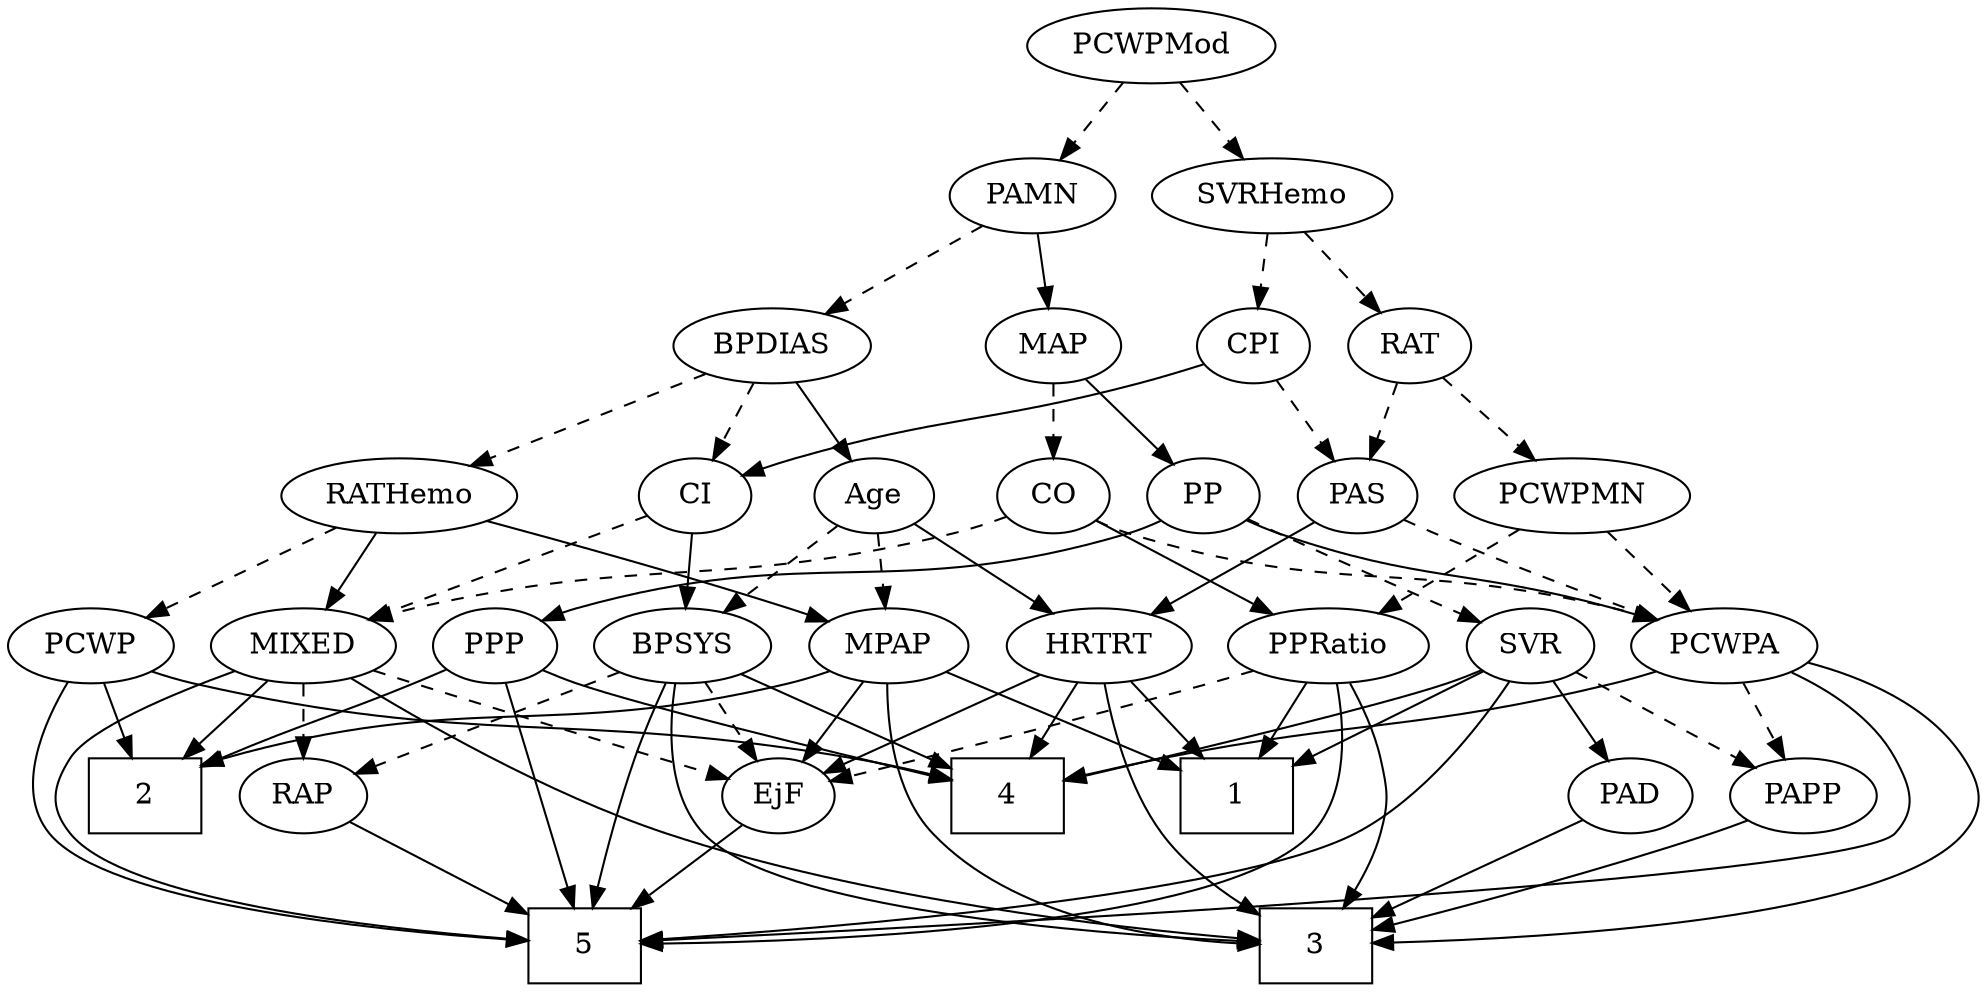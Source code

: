strict digraph {
	graph [bb="0,0,921.29,468"];
	node [label="\N"];
	1	[height=0.5,
		pos="572.51,90",
		shape=box,
		width=0.75];
	2	[height=0.5,
		pos="54.508,90",
		shape=box,
		width=0.75];
	3	[height=0.5,
		pos="610.51,18",
		shape=box,
		width=0.75];
	4	[height=0.5,
		pos="462.51,90",
		shape=box,
		width=0.75];
	5	[height=0.5,
		pos="314.51,18",
		shape=box,
		width=0.75];
	Age	[height=0.5,
		pos="403.51,234",
		width=0.75];
	MPAP	[height=0.5,
		pos="296.51,162",
		width=0.97491];
	Age -> MPAP	[pos="e,317.5,176.73 384.87,220.81 368.64,210.19 344.83,194.61 326.01,182.3",
		style=dashed];
	BPSYS	[height=0.5,
		pos="387.51,162",
		width=1.0471];
	Age -> BPSYS	[pos="e,391.46,180.28 399.63,216.05 397.85,208.26 395.7,198.82 393.7,190.08",
		style=dashed];
	HRTRT	[height=0.5,
		pos="482.51,162",
		width=1.1013];
	Age -> HRTRT	[pos="e,465.29,178.26 419.12,219.17 430.14,209.4 445.14,196.11 457.78,184.91",
		style=solid];
	EjF	[height=0.5,
		pos="314.51,90",
		width=0.75];
	EjF -> 5	[pos="e,314.51,36.104 314.51,71.697 314.51,63.983 314.51,54.712 314.51,46.112",
		style=solid];
	RAP	[height=0.5,
		pos="127.51,90",
		width=0.77632];
	RAP -> 5	[pos="e,287.41,28.591 150.56,79.505 156.7,77.021 163.34,74.374 169.51,72 206.25,57.854 248.57,42.492 277.97,31.966",
		style=solid];
	MIXED	[height=0.5,
		pos="131.51,162",
		width=1.1193];
	MIXED -> 2	[pos="e,73.439,108.21 114.42,145.46 104.65,136.58 92.184,125.25 81.156,115.23",
		style=solid];
	MIXED -> 3	[pos="e,583.18,19.292 149.31,145.56 173.89,125.17 220.41,89.768 266.51,72 372.53,31.139 508.39,21.71 573.06,19.583",
		style=solid];
	MIXED -> 5	[pos="e,287.06,19.617 102.64,149.36 70.809,136.23 23.403,115.7 18.508,108 9.9258,94.496 8.2392,84.27 18.508,72 51.08,33.077 204.93,22.705 \
277.04,19.968",
		style=solid];
	MIXED -> EjF	[pos="e,291.66,99.739 161.32,149.6 194.5,136.9 247.95,116.46 282.14,103.38",
		style=dashed];
	MIXED -> RAP	[pos="e,128.48,108.1 130.52,143.7 130.08,135.98 129.55,126.71 129.06,118.11",
		style=dashed];
	MPAP -> 1	[pos="e,545.45,97.229 323.28,149.95 328.92,147.82 334.87,145.72 340.51,144 409.39,122.97 428.3,124.06 498.51,108 510.53,105.25 523.66,\
102.24 535.47,99.523",
		style=solid];
	MPAP -> 2	[pos="e,81.763,104.64 269.74,149.92 264.1,147.8 258.15,145.71 252.51,144 184.94,123.57 162.23,131.16 91.579,107.96",
		style=solid];
	MPAP -> 3	[pos="e,583.51,19.025 285.89,144.52 274.76,124.95 261.12,92.389 278.51,72 316.04,27.997 494.43,20.361 573.09,19.156",
		style=solid];
	MPAP -> EjF	[pos="e,310.19,107.79 300.86,144.05 302.9,136.14 305.37,126.54 307.64,117.69",
		style=solid];
	BPSYS -> 3	[pos="e,583.39,19.818 390.45,144.01 394.81,123.94 404.93,90.891 426.51,72 467.92,35.74 532.74,24.213 573.36,20.594",
		style=solid];
	BPSYS -> 4	[pos="e,444.07,108.21 404.15,145.46 413.67,136.58 425.81,125.25 436.55,115.23",
		style=solid];
	BPSYS -> 5	[pos="e,327.43,36.105 381.66,144.13 375.07,125.88 363.55,96.145 350.51,72 345.48,62.703 339.23,53.007 333.35,44.489",
		style=solid];
	BPSYS -> EjF	[pos="e,329.67,105.54 371.31,145.46 361.2,135.78 348.06,123.17 336.96,112.53",
		style=dashed];
	BPSYS -> RAP	[pos="e,153.65,96.59 358.83,150.1 352.82,147.96 346.48,145.82 340.51,144 279.04,125.29 206.15,108.24 163.54,98.773",
		style=dashed];
	PAD	[height=0.5,
		pos="760.51,90",
		width=0.79437];
	PAD -> 3	[pos="e,637.7,31.689 738.05,78.52 713.97,67.281 675.35,49.262 646.92,35.991",
		style=solid];
	CO	[height=0.5,
		pos="497.51,234",
		width=0.75];
	CO -> MIXED	[pos="e,161.03,174.28 473.72,225.17 463.31,221.97 450.9,218.45 439.51,216 325.88,191.59 293.5,207.18 180.51,180 177.31,179.23 174.03,178.34 \
170.76,177.37",
		style=dashed];
	PCWPA	[height=0.5,
		pos="753.51,162",
		width=1.1555];
	CO -> PCWPA	[pos="e,722.39,173.99 518.11,222.27 523.06,219.98 528.4,217.72 533.51,216 606.27,191.44 628.41,200.17 702.51,180 705.85,179.09 709.3,178.09 \
712.75,177.04",
		style=dashed];
	PPRatio	[height=0.5,
		pos="579.51,162",
		width=1.1013];
	CO -> PPRatio	[pos="e,561.63,178.26 513.71,219.17 525.15,209.4 540.72,196.11 553.84,184.91",
		style=solid];
	PAS	[height=0.5,
		pos="641.51,234",
		width=0.75];
	PAS -> PCWPA	[pos="e,730.54,177.36 660.51,221.13 677.28,210.64 702.08,195.14 721.85,182.78",
		style=dashed];
	PAS -> HRTRT	[pos="e,510.96,174.93 620.24,222.81 615.41,220.54 610.3,218.16 605.51,216 577.07,203.16 544.65,189.22 520.24,178.86",
		style=solid];
	PAMN	[height=0.5,
		pos="490.51,378",
		width=1.011];
	BPDIAS	[height=0.5,
		pos="380.51,306",
		width=1.1735];
	PAMN -> BPDIAS	[pos="e,403.06,321.35 469.04,363.34 452.7,352.94 429.99,338.49 411.66,326.82",
		style=dashed];
	MAP	[height=0.5,
		pos="497.51,306",
		width=0.84854];
	PAMN -> MAP	[pos="e,495.8,324.1 492.24,359.7 493.01,351.98 493.94,342.71 494.8,334.11",
		style=solid];
	RATHemo	[height=0.5,
		pos="192.51,234",
		width=1.3721];
	RATHemo -> MIXED	[pos="e,145.44,178.99 178.05,216.41 170.34,207.57 160.73,196.53 152.24,186.79",
		style=solid];
	RATHemo -> MPAP	[pos="e,276.1,176.74 215.07,217.81 230.4,207.5 250.81,193.76 267.36,182.62",
		style=solid];
	PCWP	[height=0.5,
		pos="38.508,162",
		width=0.97491];
	RATHemo -> PCWP	[pos="e,64.024,174.6 162.81,219.5 137.28,207.9 100.42,191.14 73.466,178.89",
		style=dashed];
	CPI	[height=0.5,
		pos="587.51,306",
		width=0.75];
	CPI -> PAS	[pos="e,629.56,250.49 599.49,289.46 606.48,280.4 615.44,268.79 623.29,258.61",
		style=dashed];
	CI	[height=0.5,
		pos="331.51,234",
		width=0.75];
	CPI -> CI	[pos="e,352.11,245.73 564.28,296.46 555.91,293.56 546.35,290.43 537.51,288 463.04,267.53 440.7,276.66 367.51,252 365.59,251.35 363.64,\
250.63 361.7,249.87",
		style=solid];
	RAT	[height=0.5,
		pos="659.51,306",
		width=0.75827];
	RAT -> PAS	[pos="e,645.82,251.79 655.15,288.05 653.12,280.14 650.65,270.54 648.37,261.69",
		style=dashed];
	PCWPMN	[height=0.5,
		pos="736.51,234",
		width=1.3902];
	RAT -> PCWPMN	[pos="e,718.79,251.1 675.09,290.83 685.47,281.4 699.35,268.78 711.29,257.93",
		style=dashed];
	SVR	[height=0.5,
		pos="665.51,162",
		width=0.77632];
	SVR -> 1	[pos="e,595.2,108.08 648.01,147.83 635.52,138.43 618.38,125.53 603.59,114.39",
		style=solid];
	SVR -> 4	[pos="e,489.6,98.547 643.78,150.49 638.81,148.23 633.52,145.94 628.51,144 584.92,127.1 533.48,111.29 499.54,101.42",
		style=solid];
	SVR -> 5	[pos="e,341.82,20.41 662.78,143.94 658.57,123.48 648.42,89.729 625.51,72 583.29,39.332 425.07,25.685 351.97,21.033",
		style=solid];
	SVR -> PAD	[pos="e,742.72,104.11 683.38,147.83 697.84,137.18 718.41,122.02 734.66,110.04",
		style=solid];
	PAPP	[height=0.5,
		pos="838.51,90",
		width=0.88464];
	SVR -> PAPP	[pos="e,814.04,101.6 687.31,150.67 692.27,148.4 697.55,146.07 702.51,144 744.57,126.48 756.2,124.92 798.51,108 800.56,107.18 802.66,106.33 \
804.78,105.46",
		style=dashed];
	PCWPMod	[height=0.5,
		pos="542.51,450",
		width=1.4443];
	PCWPMod -> PAMN	[pos="e,502.74,395.47 530.18,432.41 523.84,423.87 515.97,413.28 508.92,403.79",
		style=dashed];
	SVRHemo	[height=0.5,
		pos="594.51,378",
		width=1.3902];
	PCWPMod -> SVRHemo	[pos="e,582.27,395.47 554.83,432.41 561.18,423.87 569.04,413.28 576.09,403.79",
		style=dashed];
	PCWPA -> 3	[pos="e,637.51,19.497 791.63,154.69 849.81,143.48 950.25,116.94 912.51,72 879.06,32.175 720.74,22.268 647.65,19.809",
		style=solid];
	PCWPA -> 4	[pos="e,489.55,97.297 722.38,150.03 715.86,147.9 708.99,145.78 702.51,144 629.7,124.03 610.19,124.45 536.51,108 524.47,105.31 511.34,102.32 \
499.53,99.599",
		style=solid];
	PCWPA -> 5	[pos="e,341.65,21.05 792.99,155.98 822.31,149.95 860.4,136.76 879.51,108 888.36,94.672 890.28,83.83 879.51,72 870.57,62.19 476.42,31.347 \
351.84,21.827",
		style=solid];
	PCWPA -> PAPP	[pos="e,821.26,105.21 771.95,145.81 784.08,135.82 800.11,122.62 813.4,111.68",
		style=dashed];
	PCWPMN -> PCWPA	[pos="e,749.31,180.28 740.62,216.05 742.52,208.26 744.81,198.82 746.93,190.08",
		style=dashed];
	PCWPMN -> PPRatio	[pos="e,606.8,175.17 706.24,219.5 680.49,208.02 643.44,191.51 616.05,179.29",
		style=dashed];
	SVRHemo -> CPI	[pos="e,589.22,324.1 592.78,359.7 592.01,351.98 591.08,342.71 590.22,334.11",
		style=dashed];
	SVRHemo -> RAT	[pos="e,645.84,321.72 609.58,360.76 618.31,351.37 629.42,339.41 638.94,329.15",
		style=dashed];
	BPDIAS -> Age	[pos="e,397.99,251.79 386.08,288.05 388.7,280.06 391.9,270.33 394.83,261.4",
		style=solid];
	BPDIAS -> RATHemo	[pos="e,225.97,247.46 349.88,293.6 318.78,282.02 270.36,263.99 235.44,250.99",
		style=dashed];
	BPDIAS -> CI	[pos="e,342.37,250.51 368.9,288.41 362.74,279.62 355.07,268.66 348.28,258.96",
		style=dashed];
	MAP -> CO	[pos="e,497.51,252.1 497.51,287.7 497.51,279.98 497.51,270.71 497.51,262.11",
		style=dashed];
	PP	[height=0.5,
		pos="569.51,234",
		width=0.75];
	MAP -> PP	[pos="e,554.75,249.35 512.78,290.15 522.84,280.37 536.18,267.4 547.39,256.5",
		style=solid];
	PP -> SVR	[pos="e,647.69,175.99 587.12,220.16 601.77,209.47 622.86,194.1 639.47,181.99",
		style=dashed];
	PP -> PCWPA	[pos="e,721.88,173.92 590.67,222.59 595.51,220.32 600.65,218.01 605.51,216 625.1,207.89 675.44,190.1 711.98,177.37",
		style=solid];
	PPP	[height=0.5,
		pos="216.51,162",
		width=0.75];
	PP -> PPP	[pos="e,237.01,174.03 549,221.97 544.05,219.68 538.68,217.51 533.51,216 412.65,180.68 373.36,215.32 252.51,180 250.57,179.43 248.6,178.77 \
246.64,178.05",
		style=solid];
	PPP -> 2	[pos="e,81.554,103.99 195.28,150.72 190.45,148.45 185.32,146.1 180.51,144 143.63,127.94 131.59,125.49 90.73,107.96",
		style=solid];
	PPP -> 4	[pos="e,435.49,96.068 237.54,150.23 242.38,147.99 247.56,145.77 252.51,144 311.69,122.78 383.16,106.67 425.61,98.047",
		style=solid];
	PPP -> 5	[pos="e,287.36,34.32 218.97,143.9 222.36,124.91 229.93,94.028 245.51,72 254.28,59.594 266.81,48.754 278.79,40.166",
		style=solid];
	PPRatio -> 1	[pos="e,574.22,108.1 577.78,143.7 577.01,135.98 576.08,126.71 575.22,118.11",
		style=solid];
	PPRatio -> 3	[pos="e,624.23,36.113 603.87,147.48 617.69,138.33 633.74,124.85 641.51,108 651.01,87.373 641.1,62.949 630.02,44.91",
		style=solid];
	PPRatio -> 5	[pos="e,341.77,19.648 593.13,144.79 607.62,125.49 626.23,93.197 608.51,72 576.24,33.392 423.98,22.862 352.17,20.026",
		style=solid];
	PPRatio -> EjF	[pos="e,340.12,96.377 549.7,149.92 543.71,147.84 537.44,145.77 531.51,144 468.34,125.15 393.38,107.97 350.14,98.546",
		style=dashed];
	PCWP -> 2	[pos="e,50.559,108.28 42.381,144.05 44.162,136.26 46.32,126.82 48.318,118.08",
		style=solid];
	PCWP -> 4	[pos="e,435.37,95.252 64.703,149.72 70.485,147.56 76.638,145.51 82.508,144 198.92,114.14 231.54,125.02 350.51,108 375.44,104.43 403.45,\
100.18 425.22,96.823",
		style=solid];
	PCWP -> 5	[pos="e,287.06,19.423 24.564,145.16 9.371,125.92 -10.515,93.401 7.5075,72 41.545,31.583 202.47,21.987 276.75,19.709",
		style=solid];
	CI -> MIXED	[pos="e,162.2,173.74 308.17,224.83 274.76,213.14 212.81,191.46 171.87,177.13",
		style=dashed];
	CI -> BPSYS	[pos="e,374.6,179.13 343.66,217.81 350.87,208.8 360.17,197.18 368.34,186.95",
		style=solid];
	PAPP -> 3	[pos="e,637.62,25.489 814.16,78.072 809.04,75.937 803.63,73.803 798.51,72 747.05,53.893 686.02,37.613 647.77,28.015",
		style=solid];
	HRTRT -> 1	[pos="e,550.6,108.04 501.59,146.15 513.47,136.92 529.01,124.83 542.51,114.33",
		style=solid];
	HRTRT -> 3	[pos="e,583.46,34.597 490.11,144.24 499.26,125.27 515.99,94.139 536.51,72 547.59,60.039 561.76,49.11 574.73,40.323",
		style=solid];
	HRTRT -> 4	[pos="e,467.44,108.28 477.67,144.05 475.44,136.26 472.74,126.82 470.24,118.08",
		style=solid];
	HRTRT -> EjF	[pos="e,336.8,100.29 454.39,149.28 424.55,136.85 377.5,117.25 346.32,104.26",
		style=solid];
}
